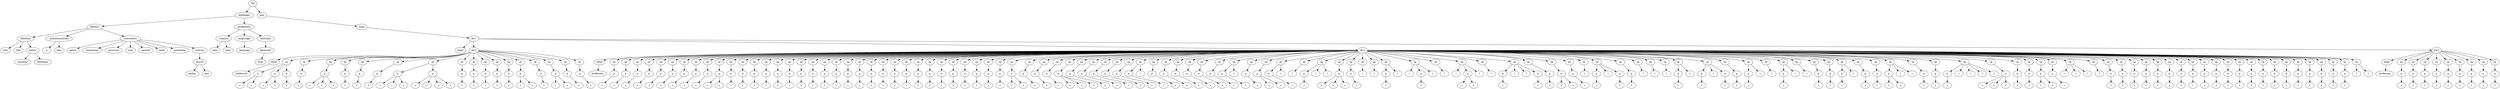 digraph Tree {
	"t0" [label = "TEI"];
	"t1" [label = "teiHeader"];
	"t2" [label = "fileDesc"];
	"t3" [label = "titleStmt"];
	"t4" [label = "title"];
	"t5" [label = "title"];
	"t6" [label = "author"];
	"t7" [label = "surname"];
	"t8" [label = "forename"];
	"t9" [label = "publicationStmt"];
	"t10" [label = "p"];
	"t11" [label = "idno"];
	"t12" [label = "sourceDesc"];
	"t13" [label = "genre"];
	"t14" [label = "inspiration"];
	"t15" [label = "structure"];
	"t16" [label = "type"];
	"t17" [label = "periode"];
	"t18" [label = "taille"];
	"t19" [label = "permalien"];
	"t20" [label = "sources"];
	"t21" [label = "source"];
	"t22" [label = "author"];
	"t23" [label = "text"];
	"t24" [label = "profileDesc"];
	"t25" [label = "creation"];
	"t26" [label = "date"];
	"t27" [label = "date"];
	"t28" [label = "langUsage"];
	"t29" [label = "language"];
	"t30" [label = "textClass"];
	"t31" [label = "keywords"];
	"t32" [label = "term"];
	"t33" [label = "text"];
	"t34" [label = "body"];
	"t35" [label = "div1"];
	"t36" [label = "head"];
	"t37" [label = "div2"];
	"t38" [label = "head"];
	"t39" [label = "listPerson"];
	"t40" [label = "sp"];
	"t41" [label = "p"];
	"t42" [label = "s"];
	"t43" [label = "s"];
	"t44" [label = "p"];
	"t45" [label = "s"];
	"t46" [label = "s"];
	"t47" [label = "p"];
	"t48" [label = "s"];
	"t49" [label = "sp"];
	"t50" [label = "p"];
	"t51" [label = "s"];
	"t52" [label = "sp"];
	"t53" [label = "p"];
	"t54" [label = "s"];
	"t55" [label = "s"];
	"t56" [label = "s"];
	"t57" [label = "sp"];
	"t58" [label = "p"];
	"t59" [label = "s"];
	"t60" [label = "sp"];
	"t61" [label = "p"];
	"t62" [label = "s"];
	"t63" [label = "sp"];
	"t64" [label = "p"];
	"t65" [label = "s"];
	"t66" [label = "sp"];
	"t67" [label = "p"];
	"t68" [label = "s"];
	"t69" [label = "s"];
	"t70" [label = "s"];
	"t71" [label = "p"];
	"t72" [label = "s"];
	"t73" [label = "s"];
	"t74" [label = "s"];
	"t75" [label = "s"];
	"t76" [label = "sp"];
	"t77" [label = "p"];
	"t78" [label = "s"];
	"t79" [label = "sp"];
	"t80" [label = "p"];
	"t81" [label = "s"];
	"t82" [label = "sp"];
	"t83" [label = "p"];
	"t84" [label = "s"];
	"t85" [label = "sp"];
	"t86" [label = "p"];
	"t87" [label = "s"];
	"t88" [label = "sp"];
	"t89" [label = "p"];
	"t90" [label = "s"];
	"t91" [label = "sp"];
	"t92" [label = "p"];
	"t93" [label = "s"];
	"t94" [label = "s"];
	"t95" [label = "sp"];
	"t96" [label = "p"];
	"t97" [label = "s"];
	"t98" [label = "sp"];
	"t99" [label = "p"];
	"t100" [label = "s"];
	"t101" [label = "s"];
	"t102" [label = "sp"];
	"t103" [label = "p"];
	"t104" [label = "s"];
	"t105" [label = "sp"];
	"t106" [label = "p"];
	"t107" [label = "s"];
	"t108" [label = "div2"];
	"t109" [label = "head"];
	"t110" [label = "listPerson"];
	"t111" [label = "sp"];
	"t112" [label = "p"];
	"t113" [label = "s"];
	"t114" [label = "sp"];
	"t115" [label = "p"];
	"t116" [label = "s"];
	"t117" [label = "sp"];
	"t118" [label = "p"];
	"t119" [label = "s"];
	"t120" [label = "sp"];
	"t121" [label = "p"];
	"t122" [label = "s"];
	"t123" [label = "sp"];
	"t124" [label = "p"];
	"t125" [label = "s"];
	"t126" [label = "sp"];
	"t127" [label = "p"];
	"t128" [label = "s"];
	"t129" [label = "sp"];
	"t130" [label = "p"];
	"t131" [label = "s"];
	"t132" [label = "sp"];
	"t133" [label = "p"];
	"t134" [label = "s"];
	"t135" [label = "sp"];
	"t136" [label = "p"];
	"t137" [label = "s"];
	"t138" [label = "sp"];
	"t139" [label = "p"];
	"t140" [label = "s"];
	"t141" [label = "s"];
	"t142" [label = "sp"];
	"t143" [label = "p"];
	"t144" [label = "s"];
	"t145" [label = "sp"];
	"t146" [label = "p"];
	"t147" [label = "s"];
	"t148" [label = "sp"];
	"t149" [label = "p"];
	"t150" [label = "s"];
	"t151" [label = "sp"];
	"t152" [label = "p"];
	"t153" [label = "s"];
	"t154" [label = "sp"];
	"t155" [label = "p"];
	"t156" [label = "s"];
	"t157" [label = "sp"];
	"t158" [label = "p"];
	"t159" [label = "s"];
	"t160" [label = "sp"];
	"t161" [label = "p"];
	"t162" [label = "s"];
	"t163" [label = "sp"];
	"t164" [label = "p"];
	"t165" [label = "s"];
	"t166" [label = "sp"];
	"t167" [label = "p"];
	"t168" [label = "s"];
	"t169" [label = "sp"];
	"t170" [label = "p"];
	"t171" [label = "s"];
	"t172" [label = "sp"];
	"t173" [label = "p"];
	"t174" [label = "s"];
	"t175" [label = "sp"];
	"t176" [label = "p"];
	"t177" [label = "s"];
	"t178" [label = "sp"];
	"t179" [label = "p"];
	"t180" [label = "s"];
	"t181" [label = "sp"];
	"t182" [label = "p"];
	"t183" [label = "s"];
	"t184" [label = "sp"];
	"t185" [label = "p"];
	"t186" [label = "s"];
	"t187" [label = "sp"];
	"t188" [label = "p"];
	"t189" [label = "s"];
	"t190" [label = "sp"];
	"t191" [label = "p"];
	"t192" [label = "s"];
	"t193" [label = "sp"];
	"t194" [label = "p"];
	"t195" [label = "s"];
	"t196" [label = "sp"];
	"t197" [label = "p"];
	"t198" [label = "s"];
	"t199" [label = "sp"];
	"t200" [label = "p"];
	"t201" [label = "s"];
	"t202" [label = "sp"];
	"t203" [label = "p"];
	"t204" [label = "s"];
	"t205" [label = "sp"];
	"t206" [label = "p"];
	"t207" [label = "s"];
	"t208" [label = "sp"];
	"t209" [label = "p"];
	"t210" [label = "s"];
	"t211" [label = "sp"];
	"t212" [label = "p"];
	"t213" [label = "s"];
	"t214" [label = "sp"];
	"t215" [label = "p"];
	"t216" [label = "s"];
	"t217" [label = "s"];
	"t218" [label = "sp"];
	"t219" [label = "p"];
	"t220" [label = "s"];
	"t221" [label = "sp"];
	"t222" [label = "p"];
	"t223" [label = "s"];
	"t224" [label = "sp"];
	"t225" [label = "p"];
	"t226" [label = "s"];
	"t227" [label = "sp"];
	"t228" [label = "p"];
	"t229" [label = "s"];
	"t230" [label = "s"];
	"t231" [label = "s"];
	"t232" [label = "sp"];
	"t233" [label = "p"];
	"t234" [label = "s"];
	"t235" [label = "sp"];
	"t236" [label = "p"];
	"t237" [label = "s"];
	"t238" [label = "sp"];
	"t239" [label = "p"];
	"t240" [label = "s"];
	"t241" [label = "sp"];
	"t242" [label = "p"];
	"t243" [label = "s"];
	"t244" [label = "sp"];
	"t245" [label = "p"];
	"t246" [label = "s"];
	"t247" [label = "sp"];
	"t248" [label = "p"];
	"t249" [label = "s"];
	"t250" [label = "l"];
	"t251" [label = "sp"];
	"t252" [label = "p"];
	"t253" [label = "s"];
	"t254" [label = "sp"];
	"t255" [label = "p"];
	"t256" [label = "s"];
	"t257" [label = "sp"];
	"t258" [label = "p"];
	"t259" [label = "s"];
	"t260" [label = "sp"];
	"t261" [label = "p"];
	"t262" [label = "s"];
	"t263" [label = "sp"];
	"t264" [label = "p"];
	"t265" [label = "s"];
	"t266" [label = "sp"];
	"t267" [label = "p"];
	"t268" [label = "s"];
	"t269" [label = "sp"];
	"t270" [label = "p"];
	"t271" [label = "s"];
	"t272" [label = "l"];
	"t273" [label = "sp"];
	"t274" [label = "p"];
	"t275" [label = "s"];
	"t276" [label = "sp"];
	"t277" [label = "p"];
	"t278" [label = "s"];
	"t279" [label = "s"];
	"t280" [label = "sp"];
	"t281" [label = "p"];
	"t282" [label = "s"];
	"t283" [label = "l"];
	"t284" [label = "sp"];
	"t285" [label = "l"];
	"t286" [label = "sp"];
	"t287" [label = "p"];
	"t288" [label = "s"];
	"t289" [label = "l"];
	"t290" [label = "l"];
	"t291" [label = "sp"];
	"t292" [label = "p"];
	"t293" [label = "s"];
	"t294" [label = "s"];
	"t295" [label = "s"];
	"t296" [label = "sp"];
	"t297" [label = "p"];
	"t298" [label = "s"];
	"t299" [label = "sp"];
	"t300" [label = "l"];
	"t301" [label = "sp"];
	"t302" [label = "l"];
	"t303" [label = "sp"];
	"t304" [label = "p"];
	"t305" [label = "s"];
	"t306" [label = "l"];
	"t307" [label = "sp"];
	"t308" [label = "l"];
	"t309" [label = "p"];
	"t310" [label = "s"];
	"t311" [label = "l"];
	"t312" [label = "sp"];
	"t313" [label = "l"];
	"t314" [label = "sp"];
	"t315" [label = "l"];
	"t316" [label = "p"];
	"t317" [label = "s"];
	"t318" [label = "s"];
	"t319" [label = "l"];
	"t320" [label = "sp"];
	"t321" [label = "l"];
	"t322" [label = "sp"];
	"t323" [label = "p"];
	"t324" [label = "s"];
	"t325" [label = "l"];
	"t326" [label = "l"];
	"t327" [label = "p"];
	"t328" [label = "s"];
	"t329" [label = "sp"];
	"t330" [label = "p"];
	"t331" [label = "s"];
	"t332" [label = "sp"];
	"t333" [label = "p"];
	"t334" [label = "s"];
	"t335" [label = "s"];
	"t336" [label = "sp"];
	"t337" [label = "p"];
	"t338" [label = "s"];
	"t339" [label = "sp"];
	"t340" [label = "l"];
	"t341" [label = "sp"];
	"t342" [label = "p"];
	"t343" [label = "s"];
	"t344" [label = "l"];
	"t345" [label = "p"];
	"t346" [label = "s"];
	"t347" [label = "sp"];
	"t348" [label = "p"];
	"t349" [label = "s"];
	"t350" [label = "sp"];
	"t351" [label = "l"];
	"t352" [label = "sp"];
	"t353" [label = "l"];
	"t354" [label = "sp"];
	"t355" [label = "l"];
	"t356" [label = "sp"];
	"t357" [label = "p"];
	"t358" [label = "s"];
	"t359" [label = "l"];
	"t360" [label = "sp"];
	"t361" [label = "p"];
	"t362" [label = "s"];
	"t363" [label = "l"];
	"t364" [label = "p"];
	"t365" [label = "s"];
	"t366" [label = "sp"];
	"t367" [label = "p"];
	"t368" [label = "s"];
	"t369" [label = "sp"];
	"t370" [label = "p"];
	"t371" [label = "s"];
	"t372" [label = "l"];
	"t373" [label = "sp"];
	"t374" [label = "l"];
	"t375" [label = "sp"];
	"t376" [label = "p"];
	"t377" [label = "s"];
	"t378" [label = "l"];
	"t379" [label = "sp"];
	"t380" [label = "l"];
	"t381" [label = "sp"];
	"t382" [label = "p"];
	"t383" [label = "s"];
	"t384" [label = "sp"];
	"t385" [label = "p"];
	"t386" [label = "s"];
	"t387" [label = "sp"];
	"t388" [label = "p"];
	"t389" [label = "s"];
	"t390" [label = "l"];
	"t391" [label = "sp"];
	"t392" [label = "p"];
	"t393" [label = "s"];
	"t394" [label = "sp"];
	"t395" [label = "p"];
	"t396" [label = "s"];
	"t397" [label = "sp"];
	"t398" [label = "p"];
	"t399" [label = "s"];
	"t400" [label = "s"];
	"t401" [label = "l"];
	"t402" [label = "l"];
	"t403" [label = "sp"];
	"t404" [label = "p"];
	"t405" [label = "s"];
	"t406" [label = "sp"];
	"t407" [label = "p"];
	"t408" [label = "s"];
	"t409" [label = "sp"];
	"t410" [label = "p"];
	"t411" [label = "s"];
	"t412" [label = "l"];
	"t413" [label = "l"];
	"t414" [label = "l"];
	"t415" [label = "l"];
	"t416" [label = "sp"];
	"t417" [label = "p"];
	"t418" [label = "s"];
	"t419" [label = "s"];
	"t420" [label = "s"];
	"t421" [label = "sp"];
	"t422" [label = "p"];
	"t423" [label = "s"];
	"t424" [label = "sp"];
	"t425" [label = "p"];
	"t426" [label = "s"];
	"t427" [label = "sp"];
	"t428" [label = "p"];
	"t429" [label = "s"];
	"t430" [label = "s"];
	"t431" [label = "sp"];
	"t432" [label = "p"];
	"t433" [label = "s"];
	"t434" [label = "sp"];
	"t435" [label = "l"];
	"t436" [label = "l"];
	"t437" [label = "l"];
	"t438" [label = "sp"];
	"t439" [label = "l"];
	"t440" [label = "sp"];
	"t441" [label = "p"];
	"t442" [label = "s"];
	"t443" [label = "sp"];
	"t444" [label = "p"];
	"t445" [label = "s"];
	"t446" [label = "sp"];
	"t447" [label = "p"];
	"t448" [label = "s"];
	"t449" [label = "sp"];
	"t450" [label = "p"];
	"t451" [label = "s"];
	"t452" [label = "sp"];
	"t453" [label = "p"];
	"t454" [label = "s"];
	"t455" [label = "sp"];
	"t456" [label = "p"];
	"t457" [label = "s"];
	"t458" [label = "sp"];
	"t459" [label = "p"];
	"t460" [label = "s"];
	"t461" [label = "sp"];
	"t462" [label = "p"];
	"t463" [label = "s"];
	"t464" [label = "sp"];
	"t465" [label = "p"];
	"t466" [label = "s"];
	"t467" [label = "sp"];
	"t468" [label = "p"];
	"t469" [label = "s"];
	"t470" [label = "sp"];
	"t471" [label = "p"];
	"t472" [label = "s"];
	"t473" [label = "sp"];
	"t474" [label = "p"];
	"t475" [label = "s"];
	"t476" [label = "sp"];
	"t477" [label = "p"];
	"t478" [label = "s"];
	"t479" [label = "sp"];
	"t480" [label = "p"];
	"t481" [label = "s"];
	"t482" [label = "sp"];
	"t483" [label = "p"];
	"t484" [label = "s"];
	"t485" [label = "sp"];
	"t486" [label = "p"];
	"t487" [label = "s"];
	"t488" [label = "sp"];
	"t489" [label = "p"];
	"t490" [label = "s"];
	"t491" [label = "sp"];
	"t492" [label = "p"];
	"t493" [label = "s"];
	"t494" [label = "sp"];
	"t495" [label = "p"];
	"t496" [label = "s"];
	"t497" [label = "sp"];
	"t498" [label = "p"];
	"t499" [label = "s"];
	"t500" [label = "sp"];
	"t501" [label = "p"];
	"t502" [label = "s"];
	"t503" [label = "sp"];
	"t504" [label = "l"];
	"t505" [label = "l"];
	"t506" [label = "div2"];
	"t507" [label = "head"];
	"t508" [label = "listPerson"];
	"t509" [label = "sp"];
	"t510" [label = "p"];
	"t511" [label = "s"];
	"t512" [label = "sp"];
	"t513" [label = "p"];
	"t514" [label = "s"];
	"t515" [label = "sp"];
	"t516" [label = "p"];
	"t517" [label = "s"];
	"t518" [label = "sp"];
	"t519" [label = "p"];
	"t520" [label = "s"];
	"t521" [label = "sp"];
	"t522" [label = "p"];
	"t523" [label = "s"];
	"t524" [label = "sp"];
	"t525" [label = "p"];
	"t526" [label = "s"];
	"t527" [label = "sp"];
	"t528" [label = "p"];
	"t529" [label = "s"];
	"t530" [label = "sp"];
	"t531" [label = "p"];
	"t532" [label = "s"];
	"t533" [label = "sp"];
	"t534" [label = "p"];
	"t535" [label = "s"];
	"t0" -> "t1";
	"t1" -> "t2";
	"t2" -> "t3";
	"t3" -> "t4";
	"t3" -> "t5";
	"t3" -> "t6";
	"t6" -> "t7";
	"t6" -> "t8";
	"t2" -> "t9";
	"t9" -> "t10";
	"t9" -> "t11";
	"t2" -> "t12";
	"t12" -> "t13";
	"t12" -> "t14";
	"t12" -> "t15";
	"t12" -> "t16";
	"t12" -> "t17";
	"t12" -> "t18";
	"t12" -> "t19";
	"t12" -> "t20";
	"t20" -> "t21";
	"t21" -> "t22";
	"t21" -> "t23";
	"t1" -> "t24";
	"t24" -> "t25";
	"t25" -> "t26";
	"t25" -> "t27";
	"t24" -> "t28";
	"t28" -> "t29";
	"t24" -> "t30";
	"t30" -> "t31";
	"t31" -> "t32";
	"t0" -> "t33";
	"t33" -> "t34";
	"t34" -> "t35";
	"t35" -> "t36";
	"t35" -> "t37";
	"t37" -> "t38";
	"t38" -> "t39";
	"t37" -> "t40";
	"t40" -> "t41";
	"t41" -> "t42";
	"t41" -> "t43";
	"t40" -> "t44";
	"t44" -> "t45";
	"t44" -> "t46";
	"t40" -> "t47";
	"t47" -> "t48";
	"t37" -> "t49";
	"t49" -> "t50";
	"t50" -> "t51";
	"t37" -> "t52";
	"t52" -> "t53";
	"t53" -> "t54";
	"t53" -> "t55";
	"t53" -> "t56";
	"t37" -> "t57";
	"t57" -> "t58";
	"t58" -> "t59";
	"t37" -> "t60";
	"t60" -> "t61";
	"t61" -> "t62";
	"t37" -> "t63";
	"t63" -> "t64";
	"t64" -> "t65";
	"t37" -> "t66";
	"t66" -> "t67";
	"t67" -> "t68";
	"t67" -> "t69";
	"t67" -> "t70";
	"t66" -> "t71";
	"t71" -> "t72";
	"t71" -> "t73";
	"t71" -> "t74";
	"t71" -> "t75";
	"t37" -> "t76";
	"t76" -> "t77";
	"t77" -> "t78";
	"t37" -> "t79";
	"t79" -> "t80";
	"t80" -> "t81";
	"t37" -> "t82";
	"t82" -> "t83";
	"t83" -> "t84";
	"t37" -> "t85";
	"t85" -> "t86";
	"t86" -> "t87";
	"t37" -> "t88";
	"t88" -> "t89";
	"t89" -> "t90";
	"t37" -> "t91";
	"t91" -> "t92";
	"t92" -> "t93";
	"t92" -> "t94";
	"t37" -> "t95";
	"t95" -> "t96";
	"t96" -> "t97";
	"t37" -> "t98";
	"t98" -> "t99";
	"t99" -> "t100";
	"t99" -> "t101";
	"t37" -> "t102";
	"t102" -> "t103";
	"t103" -> "t104";
	"t37" -> "t105";
	"t105" -> "t106";
	"t106" -> "t107";
	"t35" -> "t108";
	"t108" -> "t109";
	"t109" -> "t110";
	"t108" -> "t111";
	"t111" -> "t112";
	"t112" -> "t113";
	"t108" -> "t114";
	"t114" -> "t115";
	"t115" -> "t116";
	"t108" -> "t117";
	"t117" -> "t118";
	"t118" -> "t119";
	"t108" -> "t120";
	"t120" -> "t121";
	"t121" -> "t122";
	"t108" -> "t123";
	"t123" -> "t124";
	"t124" -> "t125";
	"t108" -> "t126";
	"t126" -> "t127";
	"t127" -> "t128";
	"t108" -> "t129";
	"t129" -> "t130";
	"t130" -> "t131";
	"t108" -> "t132";
	"t132" -> "t133";
	"t133" -> "t134";
	"t108" -> "t135";
	"t135" -> "t136";
	"t136" -> "t137";
	"t108" -> "t138";
	"t138" -> "t139";
	"t139" -> "t140";
	"t139" -> "t141";
	"t108" -> "t142";
	"t142" -> "t143";
	"t143" -> "t144";
	"t108" -> "t145";
	"t145" -> "t146";
	"t146" -> "t147";
	"t108" -> "t148";
	"t148" -> "t149";
	"t149" -> "t150";
	"t108" -> "t151";
	"t151" -> "t152";
	"t152" -> "t153";
	"t108" -> "t154";
	"t154" -> "t155";
	"t155" -> "t156";
	"t108" -> "t157";
	"t157" -> "t158";
	"t158" -> "t159";
	"t108" -> "t160";
	"t160" -> "t161";
	"t161" -> "t162";
	"t108" -> "t163";
	"t163" -> "t164";
	"t164" -> "t165";
	"t108" -> "t166";
	"t166" -> "t167";
	"t167" -> "t168";
	"t108" -> "t169";
	"t169" -> "t170";
	"t170" -> "t171";
	"t108" -> "t172";
	"t172" -> "t173";
	"t173" -> "t174";
	"t108" -> "t175";
	"t175" -> "t176";
	"t176" -> "t177";
	"t108" -> "t178";
	"t178" -> "t179";
	"t179" -> "t180";
	"t108" -> "t181";
	"t181" -> "t182";
	"t182" -> "t183";
	"t108" -> "t184";
	"t184" -> "t185";
	"t185" -> "t186";
	"t108" -> "t187";
	"t187" -> "t188";
	"t188" -> "t189";
	"t108" -> "t190";
	"t190" -> "t191";
	"t191" -> "t192";
	"t108" -> "t193";
	"t193" -> "t194";
	"t194" -> "t195";
	"t108" -> "t196";
	"t196" -> "t197";
	"t197" -> "t198";
	"t108" -> "t199";
	"t199" -> "t200";
	"t200" -> "t201";
	"t108" -> "t202";
	"t202" -> "t203";
	"t203" -> "t204";
	"t108" -> "t205";
	"t205" -> "t206";
	"t206" -> "t207";
	"t108" -> "t208";
	"t208" -> "t209";
	"t209" -> "t210";
	"t108" -> "t211";
	"t211" -> "t212";
	"t212" -> "t213";
	"t108" -> "t214";
	"t214" -> "t215";
	"t215" -> "t216";
	"t215" -> "t217";
	"t108" -> "t218";
	"t218" -> "t219";
	"t219" -> "t220";
	"t108" -> "t221";
	"t221" -> "t222";
	"t222" -> "t223";
	"t108" -> "t224";
	"t224" -> "t225";
	"t225" -> "t226";
	"t108" -> "t227";
	"t227" -> "t228";
	"t228" -> "t229";
	"t228" -> "t230";
	"t228" -> "t231";
	"t108" -> "t232";
	"t232" -> "t233";
	"t233" -> "t234";
	"t108" -> "t235";
	"t235" -> "t236";
	"t236" -> "t237";
	"t108" -> "t238";
	"t238" -> "t239";
	"t239" -> "t240";
	"t108" -> "t241";
	"t241" -> "t242";
	"t242" -> "t243";
	"t108" -> "t244";
	"t244" -> "t245";
	"t245" -> "t246";
	"t108" -> "t247";
	"t247" -> "t248";
	"t248" -> "t249";
	"t247" -> "t250";
	"t108" -> "t251";
	"t251" -> "t252";
	"t252" -> "t253";
	"t108" -> "t254";
	"t254" -> "t255";
	"t255" -> "t256";
	"t108" -> "t257";
	"t257" -> "t258";
	"t258" -> "t259";
	"t108" -> "t260";
	"t260" -> "t261";
	"t261" -> "t262";
	"t108" -> "t263";
	"t263" -> "t264";
	"t264" -> "t265";
	"t108" -> "t266";
	"t266" -> "t267";
	"t267" -> "t268";
	"t108" -> "t269";
	"t269" -> "t270";
	"t270" -> "t271";
	"t269" -> "t272";
	"t108" -> "t273";
	"t273" -> "t274";
	"t274" -> "t275";
	"t108" -> "t276";
	"t276" -> "t277";
	"t277" -> "t278";
	"t277" -> "t279";
	"t108" -> "t280";
	"t280" -> "t281";
	"t281" -> "t282";
	"t280" -> "t283";
	"t108" -> "t284";
	"t284" -> "t285";
	"t108" -> "t286";
	"t286" -> "t287";
	"t287" -> "t288";
	"t286" -> "t289";
	"t286" -> "t290";
	"t108" -> "t291";
	"t291" -> "t292";
	"t292" -> "t293";
	"t292" -> "t294";
	"t292" -> "t295";
	"t108" -> "t296";
	"t296" -> "t297";
	"t297" -> "t298";
	"t108" -> "t299";
	"t299" -> "t300";
	"t108" -> "t301";
	"t301" -> "t302";
	"t108" -> "t303";
	"t303" -> "t304";
	"t304" -> "t305";
	"t303" -> "t306";
	"t108" -> "t307";
	"t307" -> "t308";
	"t307" -> "t309";
	"t309" -> "t310";
	"t307" -> "t311";
	"t108" -> "t312";
	"t312" -> "t313";
	"t108" -> "t314";
	"t314" -> "t315";
	"t314" -> "t316";
	"t316" -> "t317";
	"t316" -> "t318";
	"t314" -> "t319";
	"t108" -> "t320";
	"t320" -> "t321";
	"t108" -> "t322";
	"t322" -> "t323";
	"t323" -> "t324";
	"t322" -> "t325";
	"t322" -> "t326";
	"t322" -> "t327";
	"t327" -> "t328";
	"t108" -> "t329";
	"t329" -> "t330";
	"t330" -> "t331";
	"t108" -> "t332";
	"t332" -> "t333";
	"t333" -> "t334";
	"t333" -> "t335";
	"t108" -> "t336";
	"t336" -> "t337";
	"t337" -> "t338";
	"t108" -> "t339";
	"t339" -> "t340";
	"t108" -> "t341";
	"t341" -> "t342";
	"t342" -> "t343";
	"t341" -> "t344";
	"t341" -> "t345";
	"t345" -> "t346";
	"t108" -> "t347";
	"t347" -> "t348";
	"t348" -> "t349";
	"t108" -> "t350";
	"t350" -> "t351";
	"t108" -> "t352";
	"t352" -> "t353";
	"t108" -> "t354";
	"t354" -> "t355";
	"t108" -> "t356";
	"t356" -> "t357";
	"t357" -> "t358";
	"t356" -> "t359";
	"t108" -> "t360";
	"t360" -> "t361";
	"t361" -> "t362";
	"t360" -> "t363";
	"t360" -> "t364";
	"t364" -> "t365";
	"t108" -> "t366";
	"t366" -> "t367";
	"t367" -> "t368";
	"t108" -> "t369";
	"t369" -> "t370";
	"t370" -> "t371";
	"t369" -> "t372";
	"t108" -> "t373";
	"t373" -> "t374";
	"t108" -> "t375";
	"t375" -> "t376";
	"t376" -> "t377";
	"t375" -> "t378";
	"t108" -> "t379";
	"t379" -> "t380";
	"t108" -> "t381";
	"t381" -> "t382";
	"t382" -> "t383";
	"t108" -> "t384";
	"t384" -> "t385";
	"t385" -> "t386";
	"t108" -> "t387";
	"t387" -> "t388";
	"t388" -> "t389";
	"t387" -> "t390";
	"t108" -> "t391";
	"t391" -> "t392";
	"t392" -> "t393";
	"t108" -> "t394";
	"t394" -> "t395";
	"t395" -> "t396";
	"t108" -> "t397";
	"t397" -> "t398";
	"t398" -> "t399";
	"t398" -> "t400";
	"t397" -> "t401";
	"t397" -> "t402";
	"t108" -> "t403";
	"t403" -> "t404";
	"t404" -> "t405";
	"t108" -> "t406";
	"t406" -> "t407";
	"t407" -> "t408";
	"t108" -> "t409";
	"t409" -> "t410";
	"t410" -> "t411";
	"t409" -> "t412";
	"t409" -> "t413";
	"t409" -> "t414";
	"t409" -> "t415";
	"t108" -> "t416";
	"t416" -> "t417";
	"t417" -> "t418";
	"t417" -> "t419";
	"t417" -> "t420";
	"t108" -> "t421";
	"t421" -> "t422";
	"t422" -> "t423";
	"t108" -> "t424";
	"t424" -> "t425";
	"t425" -> "t426";
	"t108" -> "t427";
	"t427" -> "t428";
	"t428" -> "t429";
	"t428" -> "t430";
	"t108" -> "t431";
	"t431" -> "t432";
	"t432" -> "t433";
	"t108" -> "t434";
	"t434" -> "t435";
	"t434" -> "t436";
	"t434" -> "t437";
	"t108" -> "t438";
	"t438" -> "t439";
	"t108" -> "t440";
	"t440" -> "t441";
	"t441" -> "t442";
	"t108" -> "t443";
	"t443" -> "t444";
	"t444" -> "t445";
	"t108" -> "t446";
	"t446" -> "t447";
	"t447" -> "t448";
	"t108" -> "t449";
	"t449" -> "t450";
	"t450" -> "t451";
	"t108" -> "t452";
	"t452" -> "t453";
	"t453" -> "t454";
	"t108" -> "t455";
	"t455" -> "t456";
	"t456" -> "t457";
	"t108" -> "t458";
	"t458" -> "t459";
	"t459" -> "t460";
	"t108" -> "t461";
	"t461" -> "t462";
	"t462" -> "t463";
	"t108" -> "t464";
	"t464" -> "t465";
	"t465" -> "t466";
	"t108" -> "t467";
	"t467" -> "t468";
	"t468" -> "t469";
	"t108" -> "t470";
	"t470" -> "t471";
	"t471" -> "t472";
	"t108" -> "t473";
	"t473" -> "t474";
	"t474" -> "t475";
	"t108" -> "t476";
	"t476" -> "t477";
	"t477" -> "t478";
	"t108" -> "t479";
	"t479" -> "t480";
	"t480" -> "t481";
	"t108" -> "t482";
	"t482" -> "t483";
	"t483" -> "t484";
	"t108" -> "t485";
	"t485" -> "t486";
	"t486" -> "t487";
	"t108" -> "t488";
	"t488" -> "t489";
	"t489" -> "t490";
	"t108" -> "t491";
	"t491" -> "t492";
	"t492" -> "t493";
	"t108" -> "t494";
	"t494" -> "t495";
	"t495" -> "t496";
	"t108" -> "t497";
	"t497" -> "t498";
	"t498" -> "t499";
	"t108" -> "t500";
	"t500" -> "t501";
	"t501" -> "t502";
	"t108" -> "t503";
	"t503" -> "t504";
	"t503" -> "t505";
	"t35" -> "t506";
	"t506" -> "t507";
	"t507" -> "t508";
	"t506" -> "t509";
	"t509" -> "t510";
	"t510" -> "t511";
	"t506" -> "t512";
	"t512" -> "t513";
	"t513" -> "t514";
	"t506" -> "t515";
	"t515" -> "t516";
	"t516" -> "t517";
	"t506" -> "t518";
	"t518" -> "t519";
	"t519" -> "t520";
	"t506" -> "t521";
	"t521" -> "t522";
	"t522" -> "t523";
	"t506" -> "t524";
	"t524" -> "t525";
	"t525" -> "t526";
	"t506" -> "t527";
	"t527" -> "t528";
	"t528" -> "t529";
	"t506" -> "t530";
	"t530" -> "t531";
	"t531" -> "t532";
	"t506" -> "t533";
	"t533" -> "t534";
	"t534" -> "t535";
}
